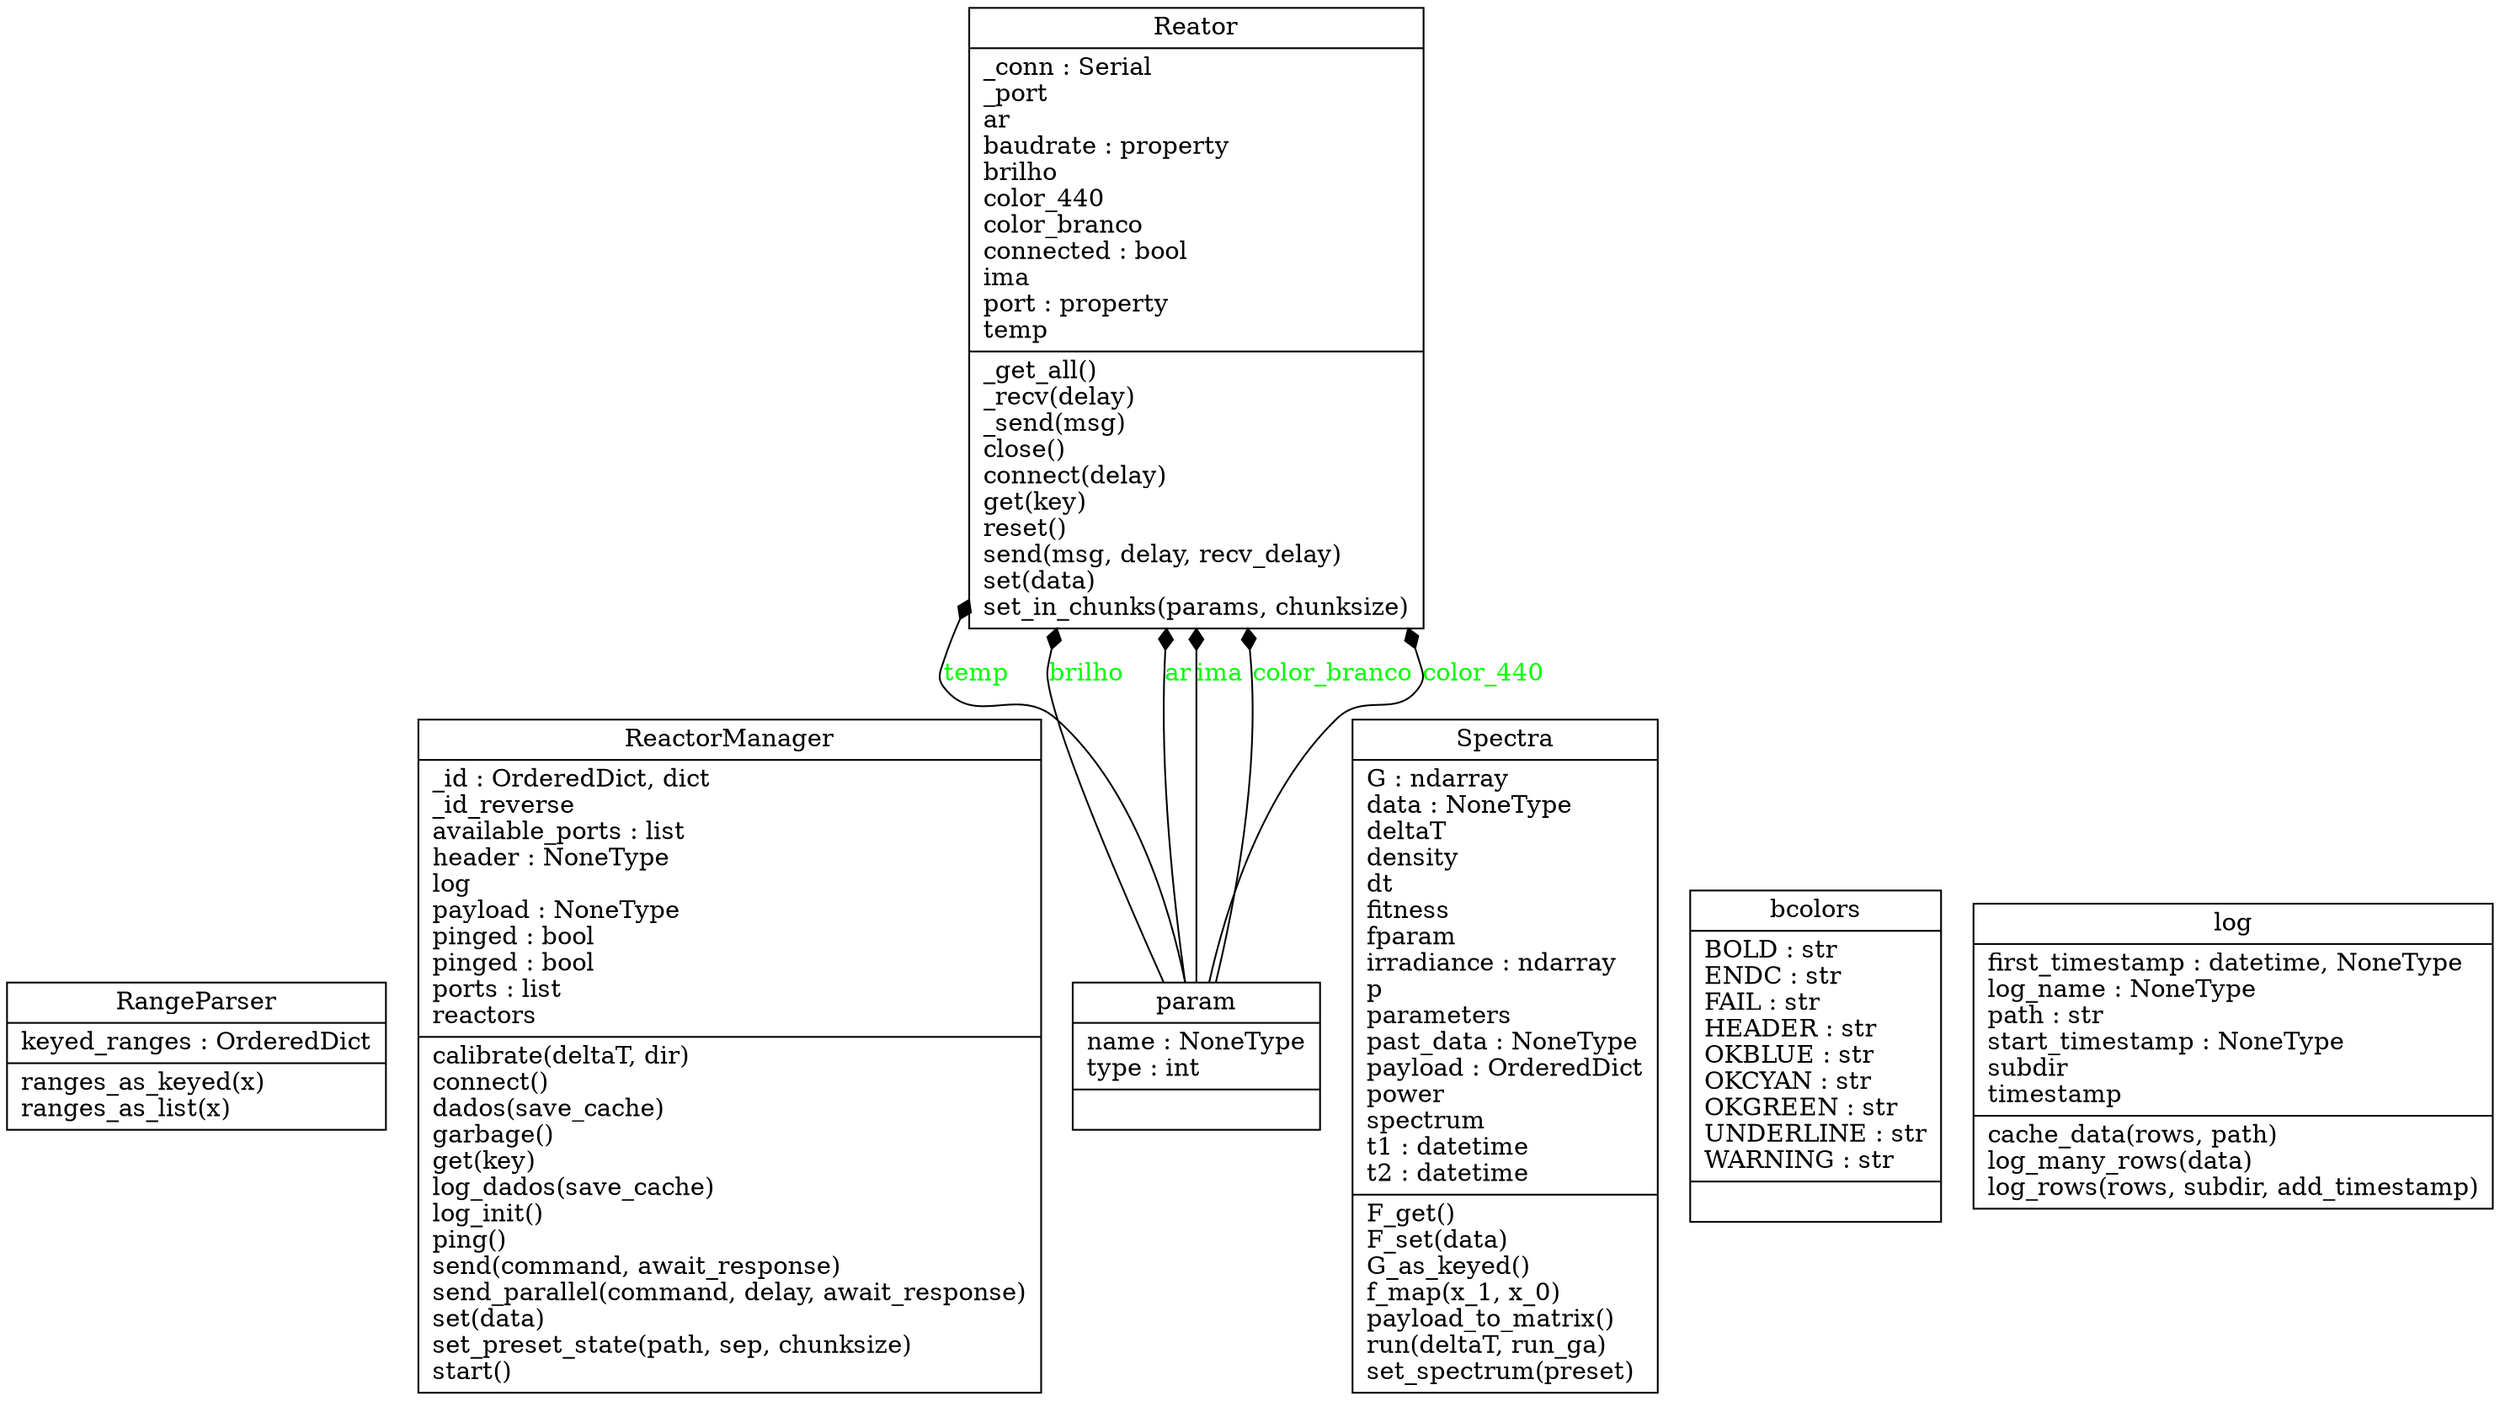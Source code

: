 digraph "classes" {
charset="utf-8"
rankdir=BT
"0" [label="{RangeParser|keyed_ranges : OrderedDict\l|ranges_as_keyed(x)\lranges_as_list(x)\l}", shape="record"];
"1" [label="{ReactorManager|_id : OrderedDict, dict\l_id_reverse\lavailable_ports : list\lheader : NoneType\llog\lpayload : NoneType\lpinged : bool\lpinged : bool\lports : list\lreactors\l|calibrate(deltaT, dir)\lconnect()\ldados(save_cache)\lgarbage()\lget(key)\llog_dados(save_cache)\llog_init()\lping()\lsend(command, await_response)\lsend_parallel(command, delay, await_response)\lset(data)\lset_preset_state(path, sep, chunksize)\lstart()\l}", shape="record"];
"2" [label="{Reator|_conn : Serial\l_port\lar\lbaudrate : property\lbrilho\lcolor_440\lcolor_branco\lconnected : bool\lima\lport : property\ltemp\l|_get_all()\l_recv(delay)\l_send(msg)\lclose()\lconnect(delay)\lget(key)\lreset()\lsend(msg, delay, recv_delay)\lset(data)\lset_in_chunks(params, chunksize)\l}", shape="record"];
"3" [label="{Spectra|G : ndarray\ldata : NoneType\ldeltaT\ldensity\ldt\lfitness\lfparam\lirradiance : ndarray\lp\lparameters\lpast_data : NoneType\lpayload : OrderedDict\lpower\lspectrum\lt1 : datetime\lt2 : datetime\l|F_get()\lF_set(data)\lG_as_keyed()\lf_map(x_1, x_0)\lpayload_to_matrix()\lrun(deltaT, run_ga)\lset_spectrum(preset)\l}", shape="record"];
"4" [label="{bcolors|BOLD : str\lENDC : str\lFAIL : str\lHEADER : str\lOKBLUE : str\lOKCYAN : str\lOKGREEN : str\lUNDERLINE : str\lWARNING : str\l|}", shape="record"];
"5" [label="{log|first_timestamp : datetime, NoneType\llog_name : NoneType\lpath : str\lstart_timestamp : NoneType\lsubdir\ltimestamp\l|cache_data(rows, path)\llog_many_rows(data)\llog_rows(rows, subdir, add_timestamp)\l}", shape="record"];
"6" [label="{param|name : NoneType\ltype : int\l|}", shape="record"];
"6" -> "2" [arrowhead="diamond", arrowtail="none", fontcolor="green", label="temp", style="solid"];
"6" -> "2" [arrowhead="diamond", arrowtail="none", fontcolor="green", label="brilho", style="solid"];
"6" -> "2" [arrowhead="diamond", arrowtail="none", fontcolor="green", label="ar", style="solid"];
"6" -> "2" [arrowhead="diamond", arrowtail="none", fontcolor="green", label="ima", style="solid"];
"6" -> "2" [arrowhead="diamond", arrowtail="none", fontcolor="green", label="color_branco", style="solid"];
"6" -> "2" [arrowhead="diamond", arrowtail="none", fontcolor="green", label="color_440", style="solid"];
}
